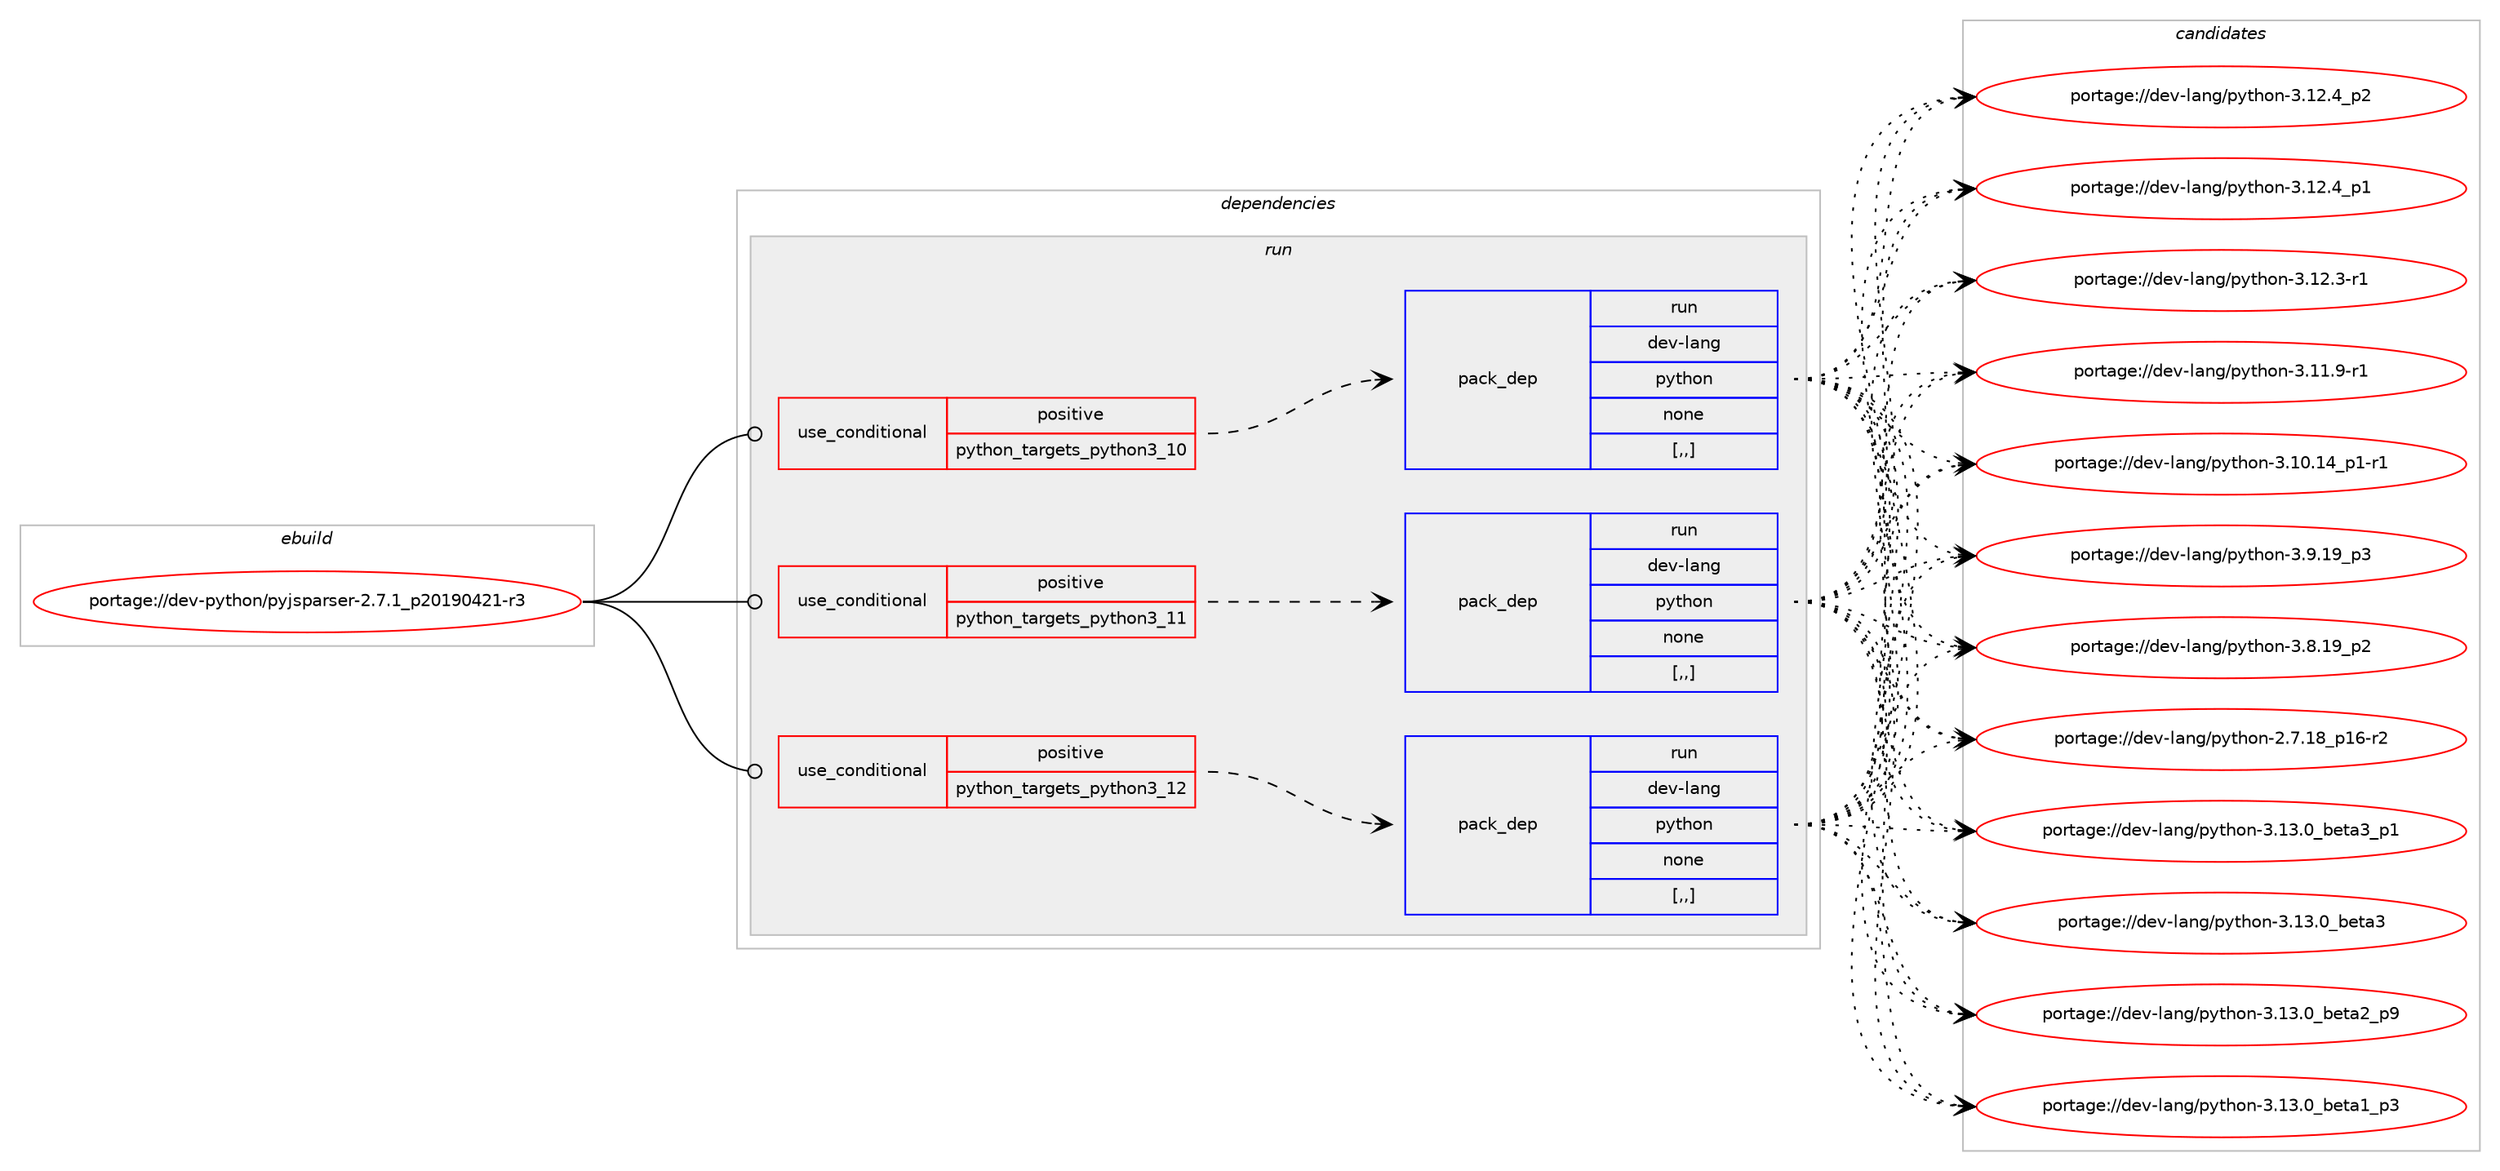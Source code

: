 digraph prolog {

# *************
# Graph options
# *************

newrank=true;
concentrate=true;
compound=true;
graph [rankdir=LR,fontname=Helvetica,fontsize=10,ranksep=1.5];#, ranksep=2.5, nodesep=0.2];
edge  [arrowhead=vee];
node  [fontname=Helvetica,fontsize=10];

# **********
# The ebuild
# **********

subgraph cluster_leftcol {
color=gray;
rank=same;
label=<<i>ebuild</i>>;
id [label="portage://dev-python/pyjsparser-2.7.1_p20190421-r3", color=red, width=4, href="../dev-python/pyjsparser-2.7.1_p20190421-r3.svg"];
}

# ****************
# The dependencies
# ****************

subgraph cluster_midcol {
color=gray;
label=<<i>dependencies</i>>;
subgraph cluster_compile {
fillcolor="#eeeeee";
style=filled;
label=<<i>compile</i>>;
}
subgraph cluster_compileandrun {
fillcolor="#eeeeee";
style=filled;
label=<<i>compile and run</i>>;
}
subgraph cluster_run {
fillcolor="#eeeeee";
style=filled;
label=<<i>run</i>>;
subgraph cond36735 {
dependency155995 [label=<<TABLE BORDER="0" CELLBORDER="1" CELLSPACING="0" CELLPADDING="4"><TR><TD ROWSPAN="3" CELLPADDING="10">use_conditional</TD></TR><TR><TD>positive</TD></TR><TR><TD>python_targets_python3_10</TD></TR></TABLE>>, shape=none, color=red];
subgraph pack118017 {
dependency155996 [label=<<TABLE BORDER="0" CELLBORDER="1" CELLSPACING="0" CELLPADDING="4" WIDTH="220"><TR><TD ROWSPAN="6" CELLPADDING="30">pack_dep</TD></TR><TR><TD WIDTH="110">run</TD></TR><TR><TD>dev-lang</TD></TR><TR><TD>python</TD></TR><TR><TD>none</TD></TR><TR><TD>[,,]</TD></TR></TABLE>>, shape=none, color=blue];
}
dependency155995:e -> dependency155996:w [weight=20,style="dashed",arrowhead="vee"];
}
id:e -> dependency155995:w [weight=20,style="solid",arrowhead="odot"];
subgraph cond36736 {
dependency155997 [label=<<TABLE BORDER="0" CELLBORDER="1" CELLSPACING="0" CELLPADDING="4"><TR><TD ROWSPAN="3" CELLPADDING="10">use_conditional</TD></TR><TR><TD>positive</TD></TR><TR><TD>python_targets_python3_11</TD></TR></TABLE>>, shape=none, color=red];
subgraph pack118018 {
dependency155998 [label=<<TABLE BORDER="0" CELLBORDER="1" CELLSPACING="0" CELLPADDING="4" WIDTH="220"><TR><TD ROWSPAN="6" CELLPADDING="30">pack_dep</TD></TR><TR><TD WIDTH="110">run</TD></TR><TR><TD>dev-lang</TD></TR><TR><TD>python</TD></TR><TR><TD>none</TD></TR><TR><TD>[,,]</TD></TR></TABLE>>, shape=none, color=blue];
}
dependency155997:e -> dependency155998:w [weight=20,style="dashed",arrowhead="vee"];
}
id:e -> dependency155997:w [weight=20,style="solid",arrowhead="odot"];
subgraph cond36737 {
dependency155999 [label=<<TABLE BORDER="0" CELLBORDER="1" CELLSPACING="0" CELLPADDING="4"><TR><TD ROWSPAN="3" CELLPADDING="10">use_conditional</TD></TR><TR><TD>positive</TD></TR><TR><TD>python_targets_python3_12</TD></TR></TABLE>>, shape=none, color=red];
subgraph pack118019 {
dependency156000 [label=<<TABLE BORDER="0" CELLBORDER="1" CELLSPACING="0" CELLPADDING="4" WIDTH="220"><TR><TD ROWSPAN="6" CELLPADDING="30">pack_dep</TD></TR><TR><TD WIDTH="110">run</TD></TR><TR><TD>dev-lang</TD></TR><TR><TD>python</TD></TR><TR><TD>none</TD></TR><TR><TD>[,,]</TD></TR></TABLE>>, shape=none, color=blue];
}
dependency155999:e -> dependency156000:w [weight=20,style="dashed",arrowhead="vee"];
}
id:e -> dependency155999:w [weight=20,style="solid",arrowhead="odot"];
}
}

# **************
# The candidates
# **************

subgraph cluster_choices {
rank=same;
color=gray;
label=<<i>candidates</i>>;

subgraph choice118017 {
color=black;
nodesep=1;
choice10010111845108971101034711212111610411111045514649514648959810111697519511249 [label="portage://dev-lang/python-3.13.0_beta3_p1", color=red, width=4,href="../dev-lang/python-3.13.0_beta3_p1.svg"];
choice1001011184510897110103471121211161041111104551464951464895981011169751 [label="portage://dev-lang/python-3.13.0_beta3", color=red, width=4,href="../dev-lang/python-3.13.0_beta3.svg"];
choice10010111845108971101034711212111610411111045514649514648959810111697509511257 [label="portage://dev-lang/python-3.13.0_beta2_p9", color=red, width=4,href="../dev-lang/python-3.13.0_beta2_p9.svg"];
choice10010111845108971101034711212111610411111045514649514648959810111697499511251 [label="portage://dev-lang/python-3.13.0_beta1_p3", color=red, width=4,href="../dev-lang/python-3.13.0_beta1_p3.svg"];
choice100101118451089711010347112121116104111110455146495046529511250 [label="portage://dev-lang/python-3.12.4_p2", color=red, width=4,href="../dev-lang/python-3.12.4_p2.svg"];
choice100101118451089711010347112121116104111110455146495046529511249 [label="portage://dev-lang/python-3.12.4_p1", color=red, width=4,href="../dev-lang/python-3.12.4_p1.svg"];
choice100101118451089711010347112121116104111110455146495046514511449 [label="portage://dev-lang/python-3.12.3-r1", color=red, width=4,href="../dev-lang/python-3.12.3-r1.svg"];
choice100101118451089711010347112121116104111110455146494946574511449 [label="portage://dev-lang/python-3.11.9-r1", color=red, width=4,href="../dev-lang/python-3.11.9-r1.svg"];
choice100101118451089711010347112121116104111110455146494846495295112494511449 [label="portage://dev-lang/python-3.10.14_p1-r1", color=red, width=4,href="../dev-lang/python-3.10.14_p1-r1.svg"];
choice100101118451089711010347112121116104111110455146574649579511251 [label="portage://dev-lang/python-3.9.19_p3", color=red, width=4,href="../dev-lang/python-3.9.19_p3.svg"];
choice100101118451089711010347112121116104111110455146564649579511250 [label="portage://dev-lang/python-3.8.19_p2", color=red, width=4,href="../dev-lang/python-3.8.19_p2.svg"];
choice100101118451089711010347112121116104111110455046554649569511249544511450 [label="portage://dev-lang/python-2.7.18_p16-r2", color=red, width=4,href="../dev-lang/python-2.7.18_p16-r2.svg"];
dependency155996:e -> choice10010111845108971101034711212111610411111045514649514648959810111697519511249:w [style=dotted,weight="100"];
dependency155996:e -> choice1001011184510897110103471121211161041111104551464951464895981011169751:w [style=dotted,weight="100"];
dependency155996:e -> choice10010111845108971101034711212111610411111045514649514648959810111697509511257:w [style=dotted,weight="100"];
dependency155996:e -> choice10010111845108971101034711212111610411111045514649514648959810111697499511251:w [style=dotted,weight="100"];
dependency155996:e -> choice100101118451089711010347112121116104111110455146495046529511250:w [style=dotted,weight="100"];
dependency155996:e -> choice100101118451089711010347112121116104111110455146495046529511249:w [style=dotted,weight="100"];
dependency155996:e -> choice100101118451089711010347112121116104111110455146495046514511449:w [style=dotted,weight="100"];
dependency155996:e -> choice100101118451089711010347112121116104111110455146494946574511449:w [style=dotted,weight="100"];
dependency155996:e -> choice100101118451089711010347112121116104111110455146494846495295112494511449:w [style=dotted,weight="100"];
dependency155996:e -> choice100101118451089711010347112121116104111110455146574649579511251:w [style=dotted,weight="100"];
dependency155996:e -> choice100101118451089711010347112121116104111110455146564649579511250:w [style=dotted,weight="100"];
dependency155996:e -> choice100101118451089711010347112121116104111110455046554649569511249544511450:w [style=dotted,weight="100"];
}
subgraph choice118018 {
color=black;
nodesep=1;
choice10010111845108971101034711212111610411111045514649514648959810111697519511249 [label="portage://dev-lang/python-3.13.0_beta3_p1", color=red, width=4,href="../dev-lang/python-3.13.0_beta3_p1.svg"];
choice1001011184510897110103471121211161041111104551464951464895981011169751 [label="portage://dev-lang/python-3.13.0_beta3", color=red, width=4,href="../dev-lang/python-3.13.0_beta3.svg"];
choice10010111845108971101034711212111610411111045514649514648959810111697509511257 [label="portage://dev-lang/python-3.13.0_beta2_p9", color=red, width=4,href="../dev-lang/python-3.13.0_beta2_p9.svg"];
choice10010111845108971101034711212111610411111045514649514648959810111697499511251 [label="portage://dev-lang/python-3.13.0_beta1_p3", color=red, width=4,href="../dev-lang/python-3.13.0_beta1_p3.svg"];
choice100101118451089711010347112121116104111110455146495046529511250 [label="portage://dev-lang/python-3.12.4_p2", color=red, width=4,href="../dev-lang/python-3.12.4_p2.svg"];
choice100101118451089711010347112121116104111110455146495046529511249 [label="portage://dev-lang/python-3.12.4_p1", color=red, width=4,href="../dev-lang/python-3.12.4_p1.svg"];
choice100101118451089711010347112121116104111110455146495046514511449 [label="portage://dev-lang/python-3.12.3-r1", color=red, width=4,href="../dev-lang/python-3.12.3-r1.svg"];
choice100101118451089711010347112121116104111110455146494946574511449 [label="portage://dev-lang/python-3.11.9-r1", color=red, width=4,href="../dev-lang/python-3.11.9-r1.svg"];
choice100101118451089711010347112121116104111110455146494846495295112494511449 [label="portage://dev-lang/python-3.10.14_p1-r1", color=red, width=4,href="../dev-lang/python-3.10.14_p1-r1.svg"];
choice100101118451089711010347112121116104111110455146574649579511251 [label="portage://dev-lang/python-3.9.19_p3", color=red, width=4,href="../dev-lang/python-3.9.19_p3.svg"];
choice100101118451089711010347112121116104111110455146564649579511250 [label="portage://dev-lang/python-3.8.19_p2", color=red, width=4,href="../dev-lang/python-3.8.19_p2.svg"];
choice100101118451089711010347112121116104111110455046554649569511249544511450 [label="portage://dev-lang/python-2.7.18_p16-r2", color=red, width=4,href="../dev-lang/python-2.7.18_p16-r2.svg"];
dependency155998:e -> choice10010111845108971101034711212111610411111045514649514648959810111697519511249:w [style=dotted,weight="100"];
dependency155998:e -> choice1001011184510897110103471121211161041111104551464951464895981011169751:w [style=dotted,weight="100"];
dependency155998:e -> choice10010111845108971101034711212111610411111045514649514648959810111697509511257:w [style=dotted,weight="100"];
dependency155998:e -> choice10010111845108971101034711212111610411111045514649514648959810111697499511251:w [style=dotted,weight="100"];
dependency155998:e -> choice100101118451089711010347112121116104111110455146495046529511250:w [style=dotted,weight="100"];
dependency155998:e -> choice100101118451089711010347112121116104111110455146495046529511249:w [style=dotted,weight="100"];
dependency155998:e -> choice100101118451089711010347112121116104111110455146495046514511449:w [style=dotted,weight="100"];
dependency155998:e -> choice100101118451089711010347112121116104111110455146494946574511449:w [style=dotted,weight="100"];
dependency155998:e -> choice100101118451089711010347112121116104111110455146494846495295112494511449:w [style=dotted,weight="100"];
dependency155998:e -> choice100101118451089711010347112121116104111110455146574649579511251:w [style=dotted,weight="100"];
dependency155998:e -> choice100101118451089711010347112121116104111110455146564649579511250:w [style=dotted,weight="100"];
dependency155998:e -> choice100101118451089711010347112121116104111110455046554649569511249544511450:w [style=dotted,weight="100"];
}
subgraph choice118019 {
color=black;
nodesep=1;
choice10010111845108971101034711212111610411111045514649514648959810111697519511249 [label="portage://dev-lang/python-3.13.0_beta3_p1", color=red, width=4,href="../dev-lang/python-3.13.0_beta3_p1.svg"];
choice1001011184510897110103471121211161041111104551464951464895981011169751 [label="portage://dev-lang/python-3.13.0_beta3", color=red, width=4,href="../dev-lang/python-3.13.0_beta3.svg"];
choice10010111845108971101034711212111610411111045514649514648959810111697509511257 [label="portage://dev-lang/python-3.13.0_beta2_p9", color=red, width=4,href="../dev-lang/python-3.13.0_beta2_p9.svg"];
choice10010111845108971101034711212111610411111045514649514648959810111697499511251 [label="portage://dev-lang/python-3.13.0_beta1_p3", color=red, width=4,href="../dev-lang/python-3.13.0_beta1_p3.svg"];
choice100101118451089711010347112121116104111110455146495046529511250 [label="portage://dev-lang/python-3.12.4_p2", color=red, width=4,href="../dev-lang/python-3.12.4_p2.svg"];
choice100101118451089711010347112121116104111110455146495046529511249 [label="portage://dev-lang/python-3.12.4_p1", color=red, width=4,href="../dev-lang/python-3.12.4_p1.svg"];
choice100101118451089711010347112121116104111110455146495046514511449 [label="portage://dev-lang/python-3.12.3-r1", color=red, width=4,href="../dev-lang/python-3.12.3-r1.svg"];
choice100101118451089711010347112121116104111110455146494946574511449 [label="portage://dev-lang/python-3.11.9-r1", color=red, width=4,href="../dev-lang/python-3.11.9-r1.svg"];
choice100101118451089711010347112121116104111110455146494846495295112494511449 [label="portage://dev-lang/python-3.10.14_p1-r1", color=red, width=4,href="../dev-lang/python-3.10.14_p1-r1.svg"];
choice100101118451089711010347112121116104111110455146574649579511251 [label="portage://dev-lang/python-3.9.19_p3", color=red, width=4,href="../dev-lang/python-3.9.19_p3.svg"];
choice100101118451089711010347112121116104111110455146564649579511250 [label="portage://dev-lang/python-3.8.19_p2", color=red, width=4,href="../dev-lang/python-3.8.19_p2.svg"];
choice100101118451089711010347112121116104111110455046554649569511249544511450 [label="portage://dev-lang/python-2.7.18_p16-r2", color=red, width=4,href="../dev-lang/python-2.7.18_p16-r2.svg"];
dependency156000:e -> choice10010111845108971101034711212111610411111045514649514648959810111697519511249:w [style=dotted,weight="100"];
dependency156000:e -> choice1001011184510897110103471121211161041111104551464951464895981011169751:w [style=dotted,weight="100"];
dependency156000:e -> choice10010111845108971101034711212111610411111045514649514648959810111697509511257:w [style=dotted,weight="100"];
dependency156000:e -> choice10010111845108971101034711212111610411111045514649514648959810111697499511251:w [style=dotted,weight="100"];
dependency156000:e -> choice100101118451089711010347112121116104111110455146495046529511250:w [style=dotted,weight="100"];
dependency156000:e -> choice100101118451089711010347112121116104111110455146495046529511249:w [style=dotted,weight="100"];
dependency156000:e -> choice100101118451089711010347112121116104111110455146495046514511449:w [style=dotted,weight="100"];
dependency156000:e -> choice100101118451089711010347112121116104111110455146494946574511449:w [style=dotted,weight="100"];
dependency156000:e -> choice100101118451089711010347112121116104111110455146494846495295112494511449:w [style=dotted,weight="100"];
dependency156000:e -> choice100101118451089711010347112121116104111110455146574649579511251:w [style=dotted,weight="100"];
dependency156000:e -> choice100101118451089711010347112121116104111110455146564649579511250:w [style=dotted,weight="100"];
dependency156000:e -> choice100101118451089711010347112121116104111110455046554649569511249544511450:w [style=dotted,weight="100"];
}
}

}

